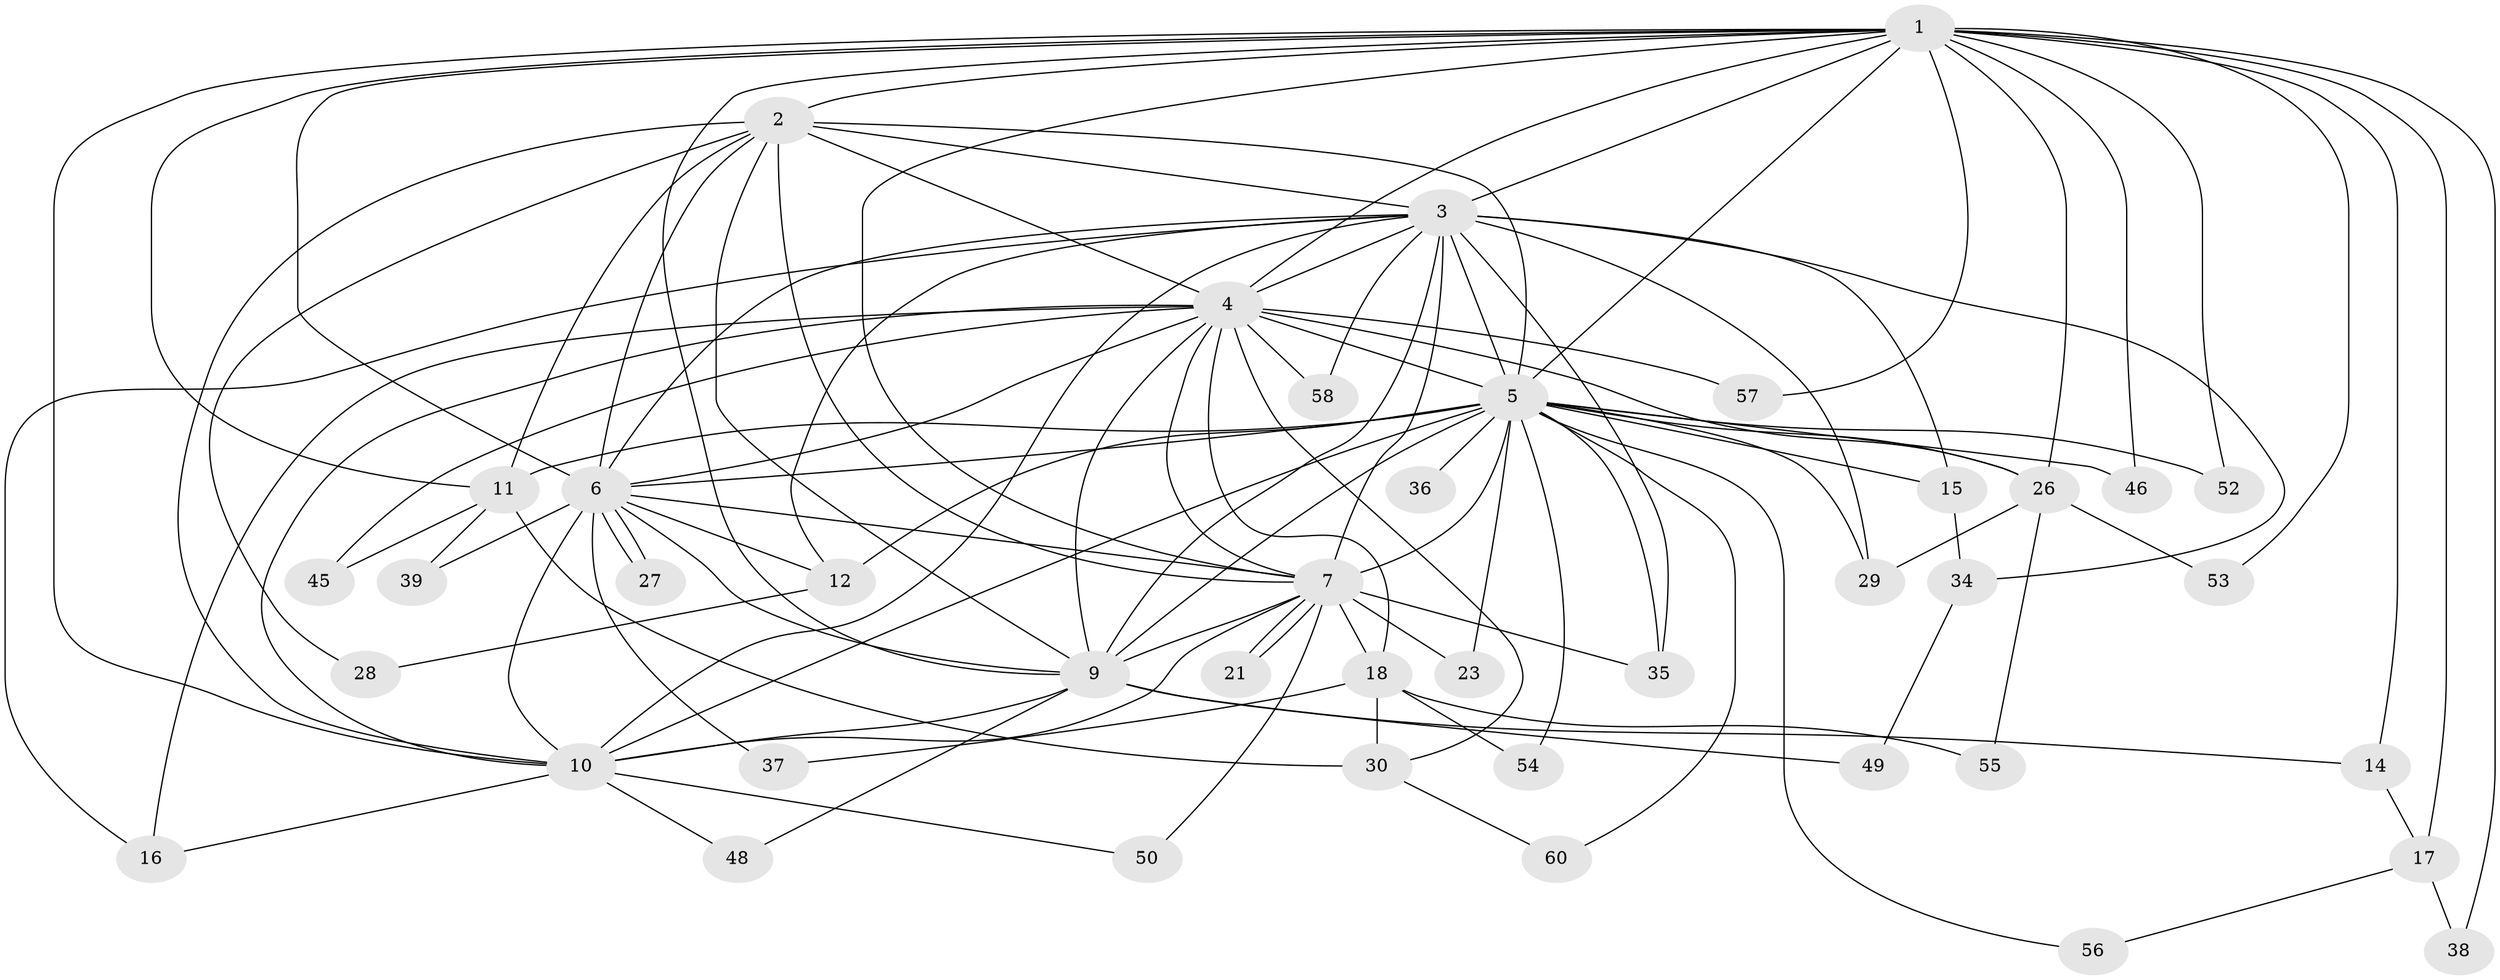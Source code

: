 // Generated by graph-tools (version 1.1) at 2025/23/03/03/25 07:23:42]
// undirected, 42 vertices, 108 edges
graph export_dot {
graph [start="1"]
  node [color=gray90,style=filled];
  1 [super="+19"];
  2 [super="+24"];
  3 [super="+20"];
  4 [super="+43"];
  5 [super="+8"];
  6 [super="+13"];
  7 [super="+22"];
  9 [super="+59"];
  10;
  11 [super="+25"];
  12 [super="+32"];
  14;
  15;
  16 [super="+44"];
  17 [super="+33"];
  18 [super="+31"];
  21;
  23;
  26 [super="+40"];
  27;
  28;
  29 [super="+42"];
  30 [super="+41"];
  34;
  35 [super="+51"];
  36;
  37;
  38;
  39;
  45;
  46 [super="+47"];
  48;
  49;
  50;
  52;
  53;
  54;
  55;
  56;
  57;
  58;
  60;
  1 -- 2 [weight=2];
  1 -- 3;
  1 -- 4 [weight=2];
  1 -- 5 [weight=2];
  1 -- 6;
  1 -- 7;
  1 -- 9;
  1 -- 10;
  1 -- 11;
  1 -- 14;
  1 -- 17 [weight=2];
  1 -- 26;
  1 -- 52;
  1 -- 57;
  1 -- 53;
  1 -- 38;
  1 -- 46 [weight=2];
  2 -- 3;
  2 -- 4;
  2 -- 5 [weight=2];
  2 -- 6;
  2 -- 7;
  2 -- 9;
  2 -- 10;
  2 -- 11;
  2 -- 28;
  3 -- 4;
  3 -- 5 [weight=2];
  3 -- 6;
  3 -- 7;
  3 -- 9;
  3 -- 10;
  3 -- 12;
  3 -- 15 [weight=2];
  3 -- 16;
  3 -- 34;
  3 -- 58;
  3 -- 35;
  3 -- 29;
  4 -- 5 [weight=2];
  4 -- 6;
  4 -- 7;
  4 -- 9 [weight=2];
  4 -- 10;
  4 -- 16;
  4 -- 18;
  4 -- 26;
  4 -- 30;
  4 -- 45;
  4 -- 57;
  4 -- 58;
  5 -- 6 [weight=2];
  5 -- 7 [weight=2];
  5 -- 9 [weight=3];
  5 -- 10 [weight=2];
  5 -- 29;
  5 -- 35;
  5 -- 36 [weight=2];
  5 -- 46;
  5 -- 60;
  5 -- 12;
  5 -- 15;
  5 -- 23;
  5 -- 52;
  5 -- 54;
  5 -- 56;
  5 -- 11;
  5 -- 26;
  6 -- 7;
  6 -- 9 [weight=2];
  6 -- 10;
  6 -- 27;
  6 -- 27;
  6 -- 37;
  6 -- 39;
  6 -- 12;
  7 -- 9 [weight=2];
  7 -- 10;
  7 -- 18;
  7 -- 21;
  7 -- 21;
  7 -- 23;
  7 -- 35;
  7 -- 50;
  9 -- 10;
  9 -- 14;
  9 -- 48;
  9 -- 49;
  10 -- 48;
  10 -- 50;
  10 -- 16;
  11 -- 30;
  11 -- 39;
  11 -- 45;
  12 -- 28;
  14 -- 17;
  15 -- 34;
  17 -- 38;
  17 -- 56;
  18 -- 54;
  18 -- 37;
  18 -- 55;
  18 -- 30 [weight=2];
  26 -- 29;
  26 -- 53;
  26 -- 55;
  30 -- 60;
  34 -- 49;
}
